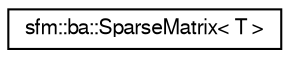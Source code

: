 digraph "Graphical Class Hierarchy"
{
  edge [fontname="FreeSans",fontsize="10",labelfontname="FreeSans",labelfontsize="10"];
  node [fontname="FreeSans",fontsize="10",shape=record];
  rankdir="LR";
  Node0 [label="sfm::ba::SparseMatrix\< T \>",height=0.2,width=0.4,color="black", fillcolor="white", style="filled",URL="$classsfm_1_1ba_1_1_sparse_matrix.html",tooltip="Sparse matrix class in Yale format for column-major matrices. "];
}
